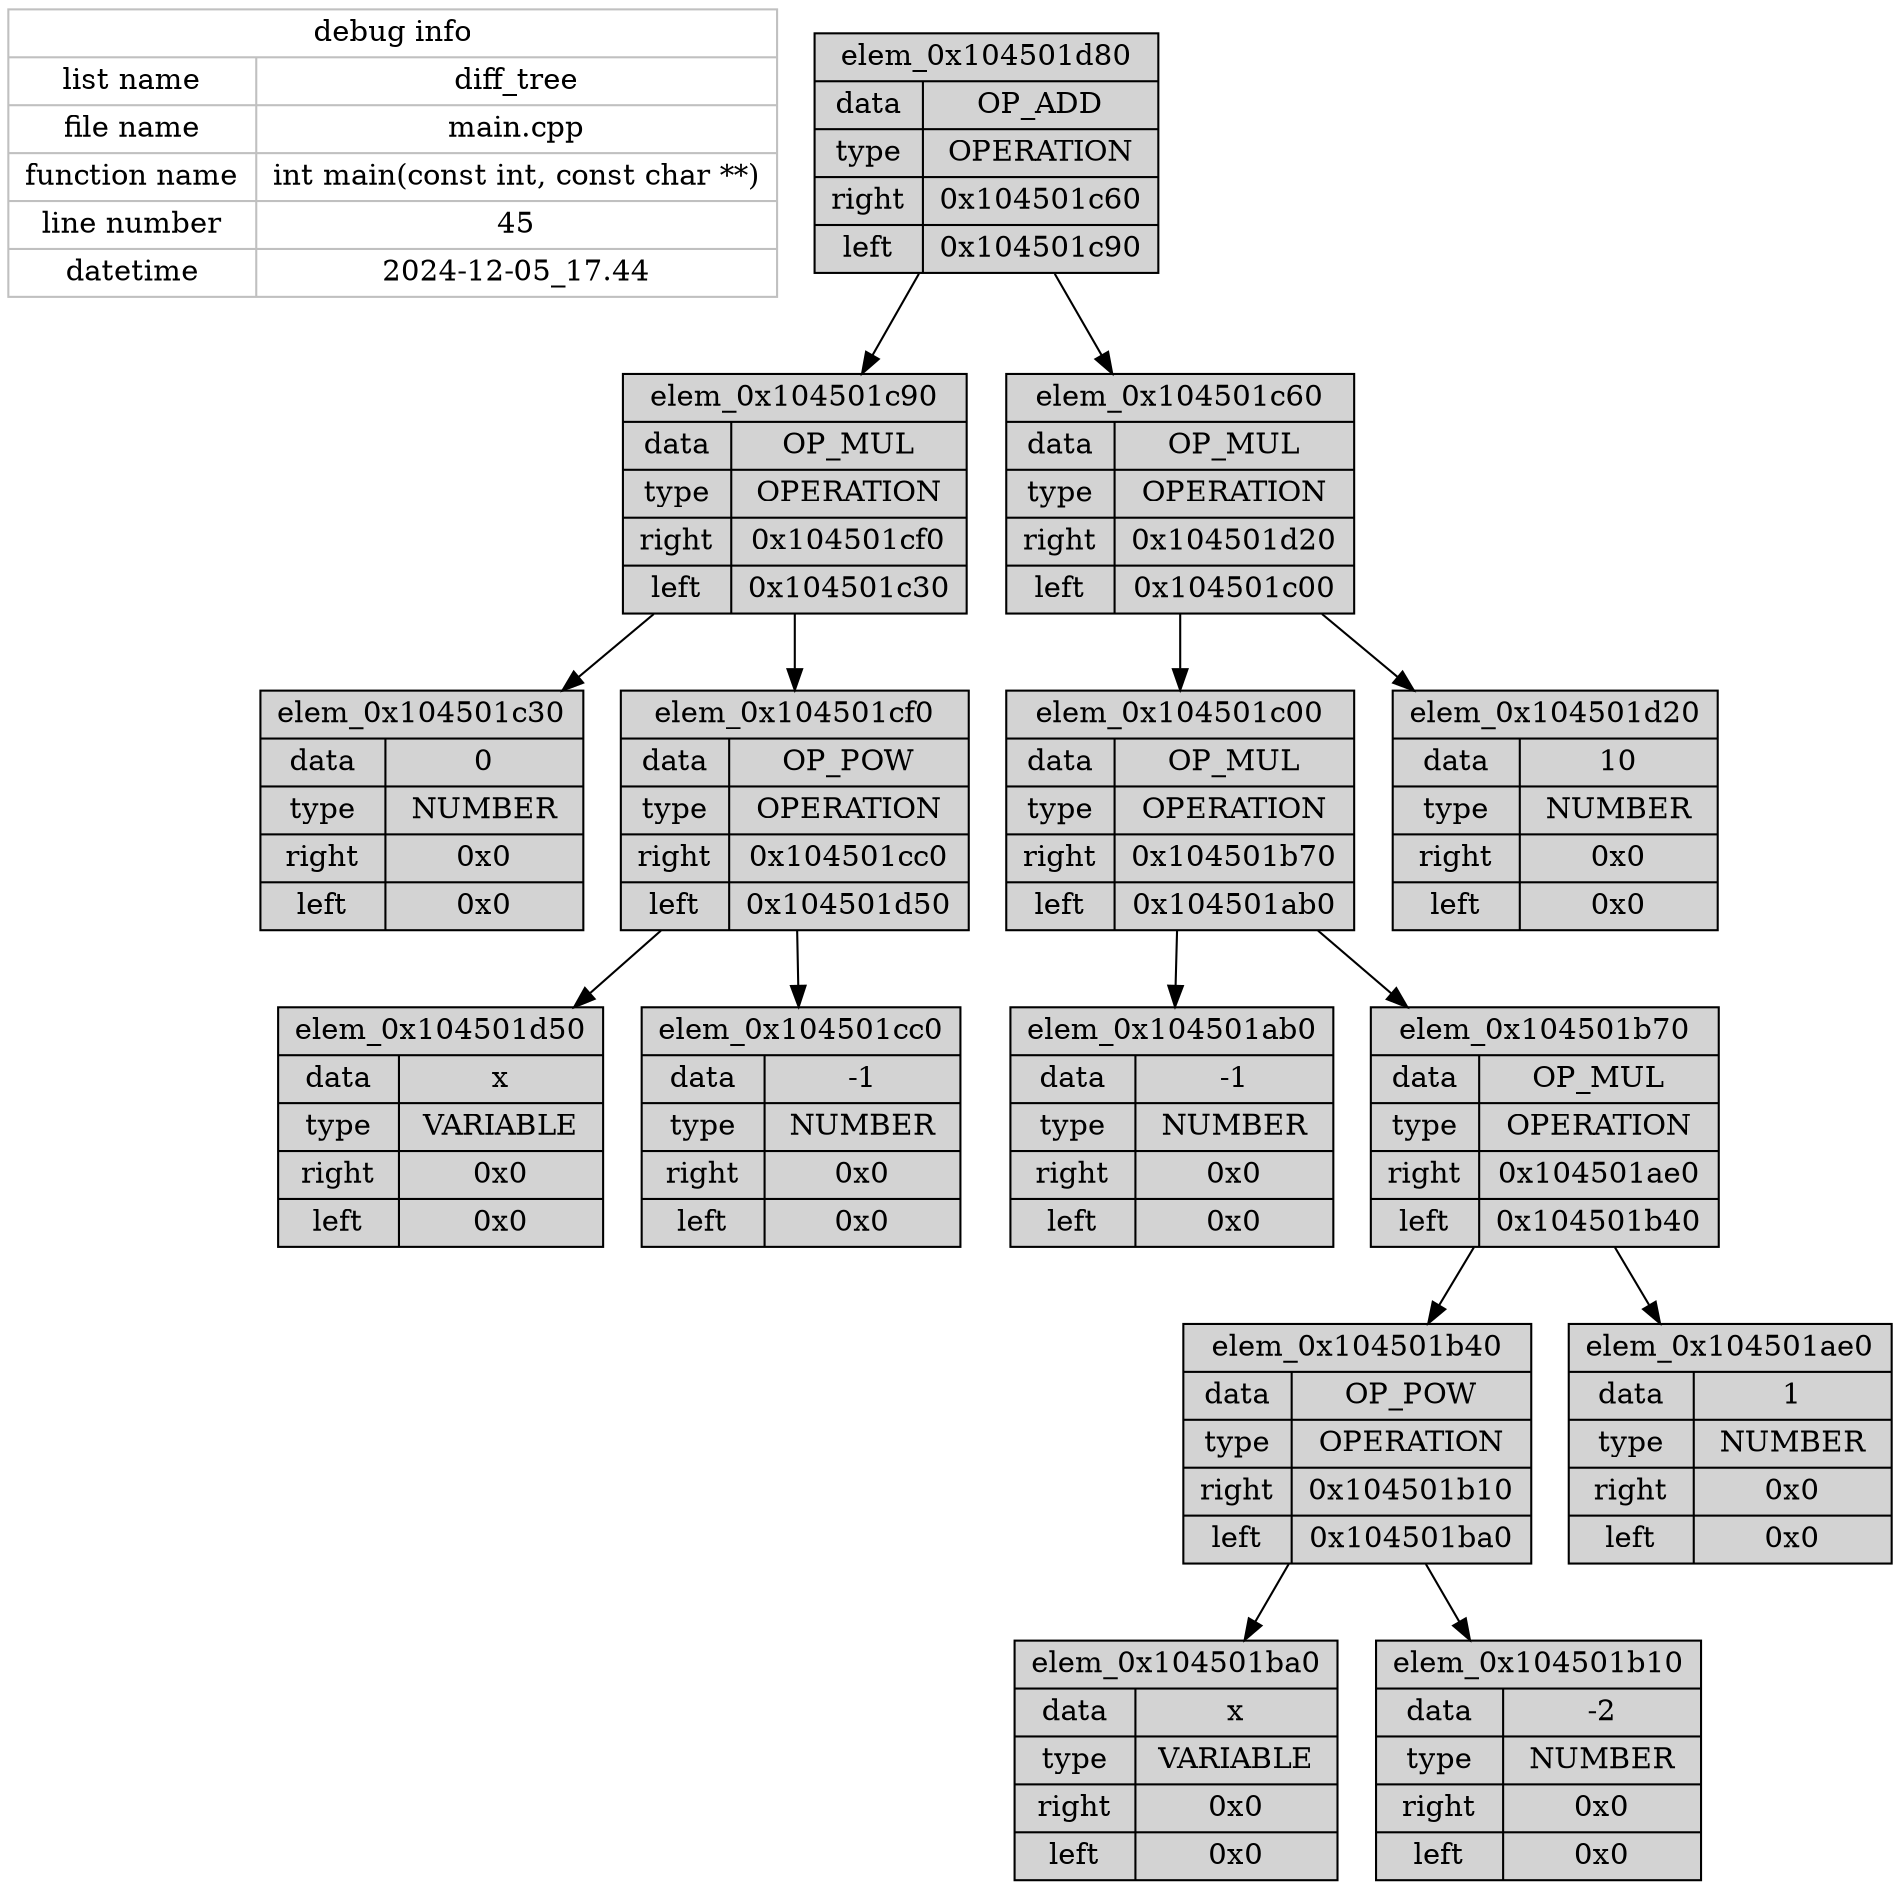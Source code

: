digraph G {
debug_info [
shape=record,
label="{debug info | { {list name | file name | function name | line number | datetime} | {diff_tree | main.cpp | int main(const int, const char **) | 45 | 2024-12-05_17.44} }}",
fillcolor=white,
color=grey,
style="filled",
];
elem_0x104501d80 [
  shape=record,
  label="{elem_0x104501d80  | { {data | type | right | left} | {OP_ADD | OPERATION | 0x104501c60 | 0x104501c90} } }",
  fillcolor=lightgrey,
  color=black,
  style="filled"
];
elem_0x104501c90 [
  shape=record,
  label="{elem_0x104501c90  | { {data | type | right | left} | {OP_MUL | OPERATION | 0x104501cf0 | 0x104501c30} } }",
  fillcolor=lightgrey,
  color=black,
  style="filled"
];
elem_0x104501c30 [
  shape=record,
  label="{elem_0x104501c30  | { {data | type | right | left} | {0 | NUMBER | 0x0 | 0x0} } }",
  fillcolor=lightgrey,
  color=black,
  style="filled"
];

elem_0x104501cf0 [
  shape=record,
  label="{elem_0x104501cf0  | { {data | type | right | left} | {OP_POW | OPERATION | 0x104501cc0 | 0x104501d50} } }",
  fillcolor=lightgrey,
  color=black,
  style="filled"
];
elem_0x104501d50 [
  shape=record,
  label="{elem_0x104501d50  | { {data | type | right | left} | {x | VARIABLE | 0x0 | 0x0} } }",
  fillcolor=lightgrey,
  color=black,
  style="filled"
];

elem_0x104501cc0 [
  shape=record,
  label="{elem_0x104501cc0  | { {data | type | right | left} | {-1 | NUMBER | 0x0 | 0x0} } }",
  fillcolor=lightgrey,
  color=black,
  style="filled"
];

elem_0x104501cf0 -> elem_0x104501d50;
elem_0x104501cf0 -> elem_0x104501cc0;

elem_0x104501c90 -> elem_0x104501c30;
elem_0x104501c90 -> elem_0x104501cf0;

elem_0x104501c60 [
  shape=record,
  label="{elem_0x104501c60  | { {data | type | right | left} | {OP_MUL | OPERATION | 0x104501d20 | 0x104501c00} } }",
  fillcolor=lightgrey,
  color=black,
  style="filled"
];
elem_0x104501c00 [
  shape=record,
  label="{elem_0x104501c00  | { {data | type | right | left} | {OP_MUL | OPERATION | 0x104501b70 | 0x104501ab0} } }",
  fillcolor=lightgrey,
  color=black,
  style="filled"
];
elem_0x104501ab0 [
  shape=record,
  label="{elem_0x104501ab0  | { {data | type | right | left} | {-1 | NUMBER | 0x0 | 0x0} } }",
  fillcolor=lightgrey,
  color=black,
  style="filled"
];

elem_0x104501b70 [
  shape=record,
  label="{elem_0x104501b70  | { {data | type | right | left} | {OP_MUL | OPERATION | 0x104501ae0 | 0x104501b40} } }",
  fillcolor=lightgrey,
  color=black,
  style="filled"
];
elem_0x104501b40 [
  shape=record,
  label="{elem_0x104501b40  | { {data | type | right | left} | {OP_POW | OPERATION | 0x104501b10 | 0x104501ba0} } }",
  fillcolor=lightgrey,
  color=black,
  style="filled"
];
elem_0x104501ba0 [
  shape=record,
  label="{elem_0x104501ba0  | { {data | type | right | left} | {x | VARIABLE | 0x0 | 0x0} } }",
  fillcolor=lightgrey,
  color=black,
  style="filled"
];

elem_0x104501b10 [
  shape=record,
  label="{elem_0x104501b10  | { {data | type | right | left} | {-2 | NUMBER | 0x0 | 0x0} } }",
  fillcolor=lightgrey,
  color=black,
  style="filled"
];

elem_0x104501b40 -> elem_0x104501ba0;
elem_0x104501b40 -> elem_0x104501b10;

elem_0x104501ae0 [
  shape=record,
  label="{elem_0x104501ae0  | { {data | type | right | left} | {1 | NUMBER | 0x0 | 0x0} } }",
  fillcolor=lightgrey,
  color=black,
  style="filled"
];

elem_0x104501b70 -> elem_0x104501b40;
elem_0x104501b70 -> elem_0x104501ae0;

elem_0x104501c00 -> elem_0x104501ab0;
elem_0x104501c00 -> elem_0x104501b70;

elem_0x104501d20 [
  shape=record,
  label="{elem_0x104501d20  | { {data | type | right | left} | {10 | NUMBER | 0x0 | 0x0} } }",
  fillcolor=lightgrey,
  color=black,
  style="filled"
];

elem_0x104501c60 -> elem_0x104501c00;
elem_0x104501c60 -> elem_0x104501d20;

elem_0x104501d80 -> elem_0x104501c90;
elem_0x104501d80 -> elem_0x104501c60;

}
